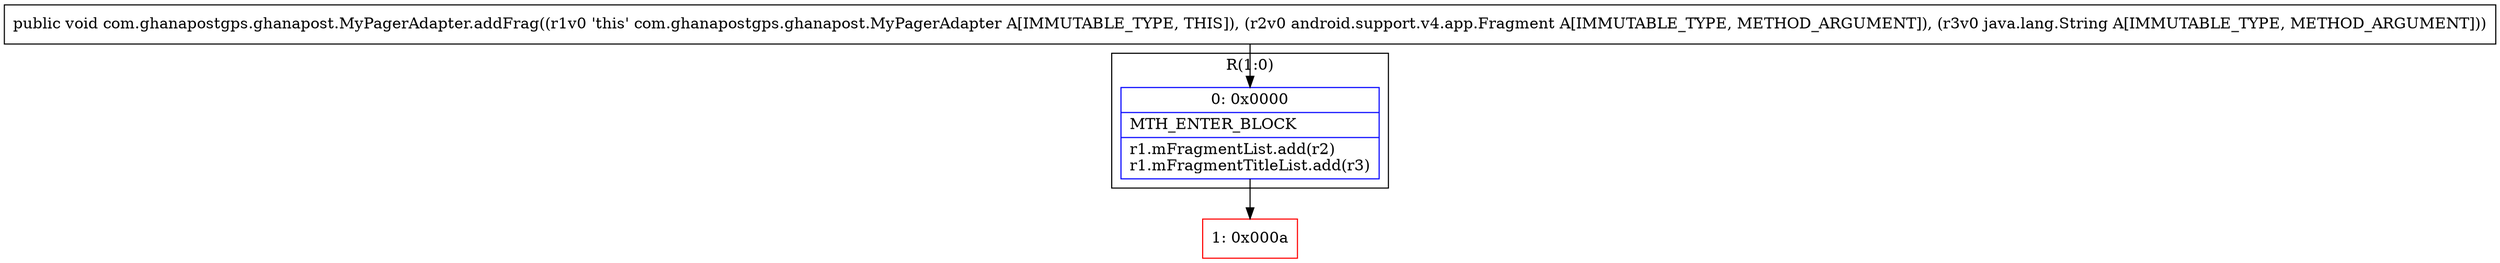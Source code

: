 digraph "CFG forcom.ghanapostgps.ghanapost.MyPagerAdapter.addFrag(Landroid\/support\/v4\/app\/Fragment;Ljava\/lang\/String;)V" {
subgraph cluster_Region_735117938 {
label = "R(1:0)";
node [shape=record,color=blue];
Node_0 [shape=record,label="{0\:\ 0x0000|MTH_ENTER_BLOCK\l|r1.mFragmentList.add(r2)\lr1.mFragmentTitleList.add(r3)\l}"];
}
Node_1 [shape=record,color=red,label="{1\:\ 0x000a}"];
MethodNode[shape=record,label="{public void com.ghanapostgps.ghanapost.MyPagerAdapter.addFrag((r1v0 'this' com.ghanapostgps.ghanapost.MyPagerAdapter A[IMMUTABLE_TYPE, THIS]), (r2v0 android.support.v4.app.Fragment A[IMMUTABLE_TYPE, METHOD_ARGUMENT]), (r3v0 java.lang.String A[IMMUTABLE_TYPE, METHOD_ARGUMENT])) }"];
MethodNode -> Node_0;
Node_0 -> Node_1;
}

